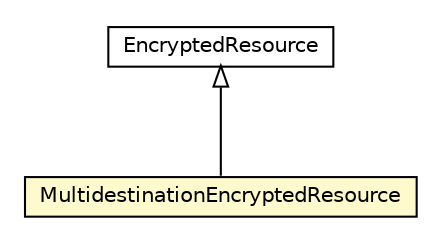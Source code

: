 #!/usr/local/bin/dot
#
# Class diagram 
# Generated by UMLGraph version R5_6-24-gf6e263 (http://www.umlgraph.org/)
#

digraph G {
	edge [fontname="Helvetica",fontsize=10,labelfontname="Helvetica",labelfontsize=10];
	node [fontname="Helvetica",fontsize=10,shape=plaintext];
	nodesep=0.25;
	ranksep=0.5;
	// org.universAAL.ontology.cryptographic.MultidestinationEncryptedResource
	c249656 [label=<<table title="org.universAAL.ontology.cryptographic.MultidestinationEncryptedResource" border="0" cellborder="1" cellspacing="0" cellpadding="2" port="p" bgcolor="lemonChiffon" href="./MultidestinationEncryptedResource.html">
		<tr><td><table border="0" cellspacing="0" cellpadding="1">
<tr><td align="center" balign="center"> MultidestinationEncryptedResource </td></tr>
		</table></td></tr>
		</table>>, URL="./MultidestinationEncryptedResource.html", fontname="Helvetica", fontcolor="black", fontsize=10.0];
	// org.universAAL.ontology.cryptographic.EncryptedResource
	c249668 [label=<<table title="org.universAAL.ontology.cryptographic.EncryptedResource" border="0" cellborder="1" cellspacing="0" cellpadding="2" port="p" href="./EncryptedResource.html">
		<tr><td><table border="0" cellspacing="0" cellpadding="1">
<tr><td align="center" balign="center"> EncryptedResource </td></tr>
		</table></td></tr>
		</table>>, URL="./EncryptedResource.html", fontname="Helvetica", fontcolor="black", fontsize=10.0];
	//org.universAAL.ontology.cryptographic.MultidestinationEncryptedResource extends org.universAAL.ontology.cryptographic.EncryptedResource
	c249668:p -> c249656:p [dir=back,arrowtail=empty];
}

